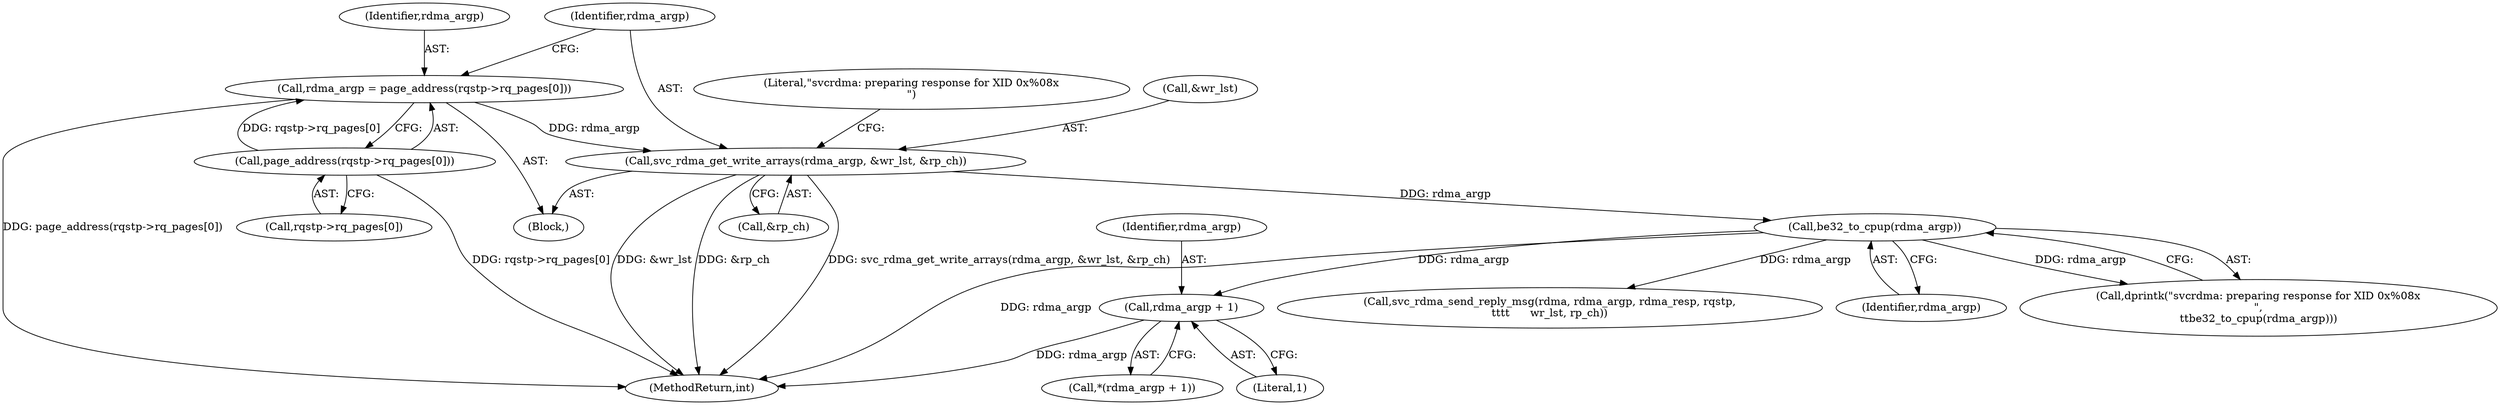 digraph "0_linux_c70422f760c120480fee4de6c38804c72aa26bc1_40@pointer" {
"1000175" [label="(Call,rdma_argp + 1)"];
"1000143" [label="(Call,be32_to_cpup(rdma_argp))"];
"1000135" [label="(Call,svc_rdma_get_write_arrays(rdma_argp, &wr_lst, &rp_ch))"];
"1000127" [label="(Call,rdma_argp = page_address(rqstp->rq_pages[0]))"];
"1000129" [label="(Call,page_address(rqstp->rq_pages[0]))"];
"1000141" [label="(Call,dprintk(\"svcrdma: preparing response for XID 0x%08x\n\",\n\t\tbe32_to_cpup(rdma_argp)))"];
"1000128" [label="(Identifier,rdma_argp)"];
"1000135" [label="(Call,svc_rdma_get_write_arrays(rdma_argp, &wr_lst, &rp_ch))"];
"1000142" [label="(Literal,\"svcrdma: preparing response for XID 0x%08x\n\")"];
"1000106" [label="(Block,)"];
"1000127" [label="(Call,rdma_argp = page_address(rqstp->rq_pages[0]))"];
"1000177" [label="(Literal,1)"];
"1000174" [label="(Call,*(rdma_argp + 1))"];
"1000254" [label="(Call,svc_rdma_send_reply_msg(rdma, rdma_argp, rdma_resp, rqstp,\n\t\t\t\t      wr_lst, rp_ch))"];
"1000139" [label="(Call,&rp_ch)"];
"1000144" [label="(Identifier,rdma_argp)"];
"1000143" [label="(Call,be32_to_cpup(rdma_argp))"];
"1000136" [label="(Identifier,rdma_argp)"];
"1000130" [label="(Call,rqstp->rq_pages[0])"];
"1000129" [label="(Call,page_address(rqstp->rq_pages[0]))"];
"1000175" [label="(Call,rdma_argp + 1)"];
"1000137" [label="(Call,&wr_lst)"];
"1000176" [label="(Identifier,rdma_argp)"];
"1000312" [label="(MethodReturn,int)"];
"1000175" -> "1000174"  [label="AST: "];
"1000175" -> "1000177"  [label="CFG: "];
"1000176" -> "1000175"  [label="AST: "];
"1000177" -> "1000175"  [label="AST: "];
"1000174" -> "1000175"  [label="CFG: "];
"1000175" -> "1000312"  [label="DDG: rdma_argp"];
"1000143" -> "1000175"  [label="DDG: rdma_argp"];
"1000143" -> "1000141"  [label="AST: "];
"1000143" -> "1000144"  [label="CFG: "];
"1000144" -> "1000143"  [label="AST: "];
"1000141" -> "1000143"  [label="CFG: "];
"1000143" -> "1000312"  [label="DDG: rdma_argp"];
"1000143" -> "1000141"  [label="DDG: rdma_argp"];
"1000135" -> "1000143"  [label="DDG: rdma_argp"];
"1000143" -> "1000254"  [label="DDG: rdma_argp"];
"1000135" -> "1000106"  [label="AST: "];
"1000135" -> "1000139"  [label="CFG: "];
"1000136" -> "1000135"  [label="AST: "];
"1000137" -> "1000135"  [label="AST: "];
"1000139" -> "1000135"  [label="AST: "];
"1000142" -> "1000135"  [label="CFG: "];
"1000135" -> "1000312"  [label="DDG: &rp_ch"];
"1000135" -> "1000312"  [label="DDG: svc_rdma_get_write_arrays(rdma_argp, &wr_lst, &rp_ch)"];
"1000135" -> "1000312"  [label="DDG: &wr_lst"];
"1000127" -> "1000135"  [label="DDG: rdma_argp"];
"1000127" -> "1000106"  [label="AST: "];
"1000127" -> "1000129"  [label="CFG: "];
"1000128" -> "1000127"  [label="AST: "];
"1000129" -> "1000127"  [label="AST: "];
"1000136" -> "1000127"  [label="CFG: "];
"1000127" -> "1000312"  [label="DDG: page_address(rqstp->rq_pages[0])"];
"1000129" -> "1000127"  [label="DDG: rqstp->rq_pages[0]"];
"1000129" -> "1000130"  [label="CFG: "];
"1000130" -> "1000129"  [label="AST: "];
"1000129" -> "1000312"  [label="DDG: rqstp->rq_pages[0]"];
}
